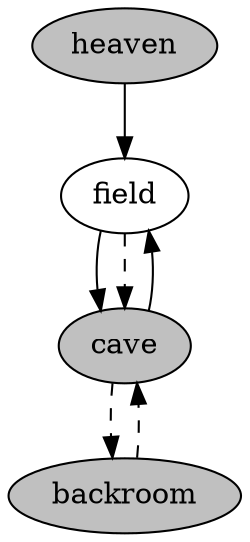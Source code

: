 digraph map {
	node [style=filled, fillcolor=grey]
	field [fillcolor=white]
	field -> cave
	field -> cave [style=dashed]
	cave -> field
	cave -> backroom [style=dashed]
	backroom -> cave [style=dashed]
	heaven -> field
}
